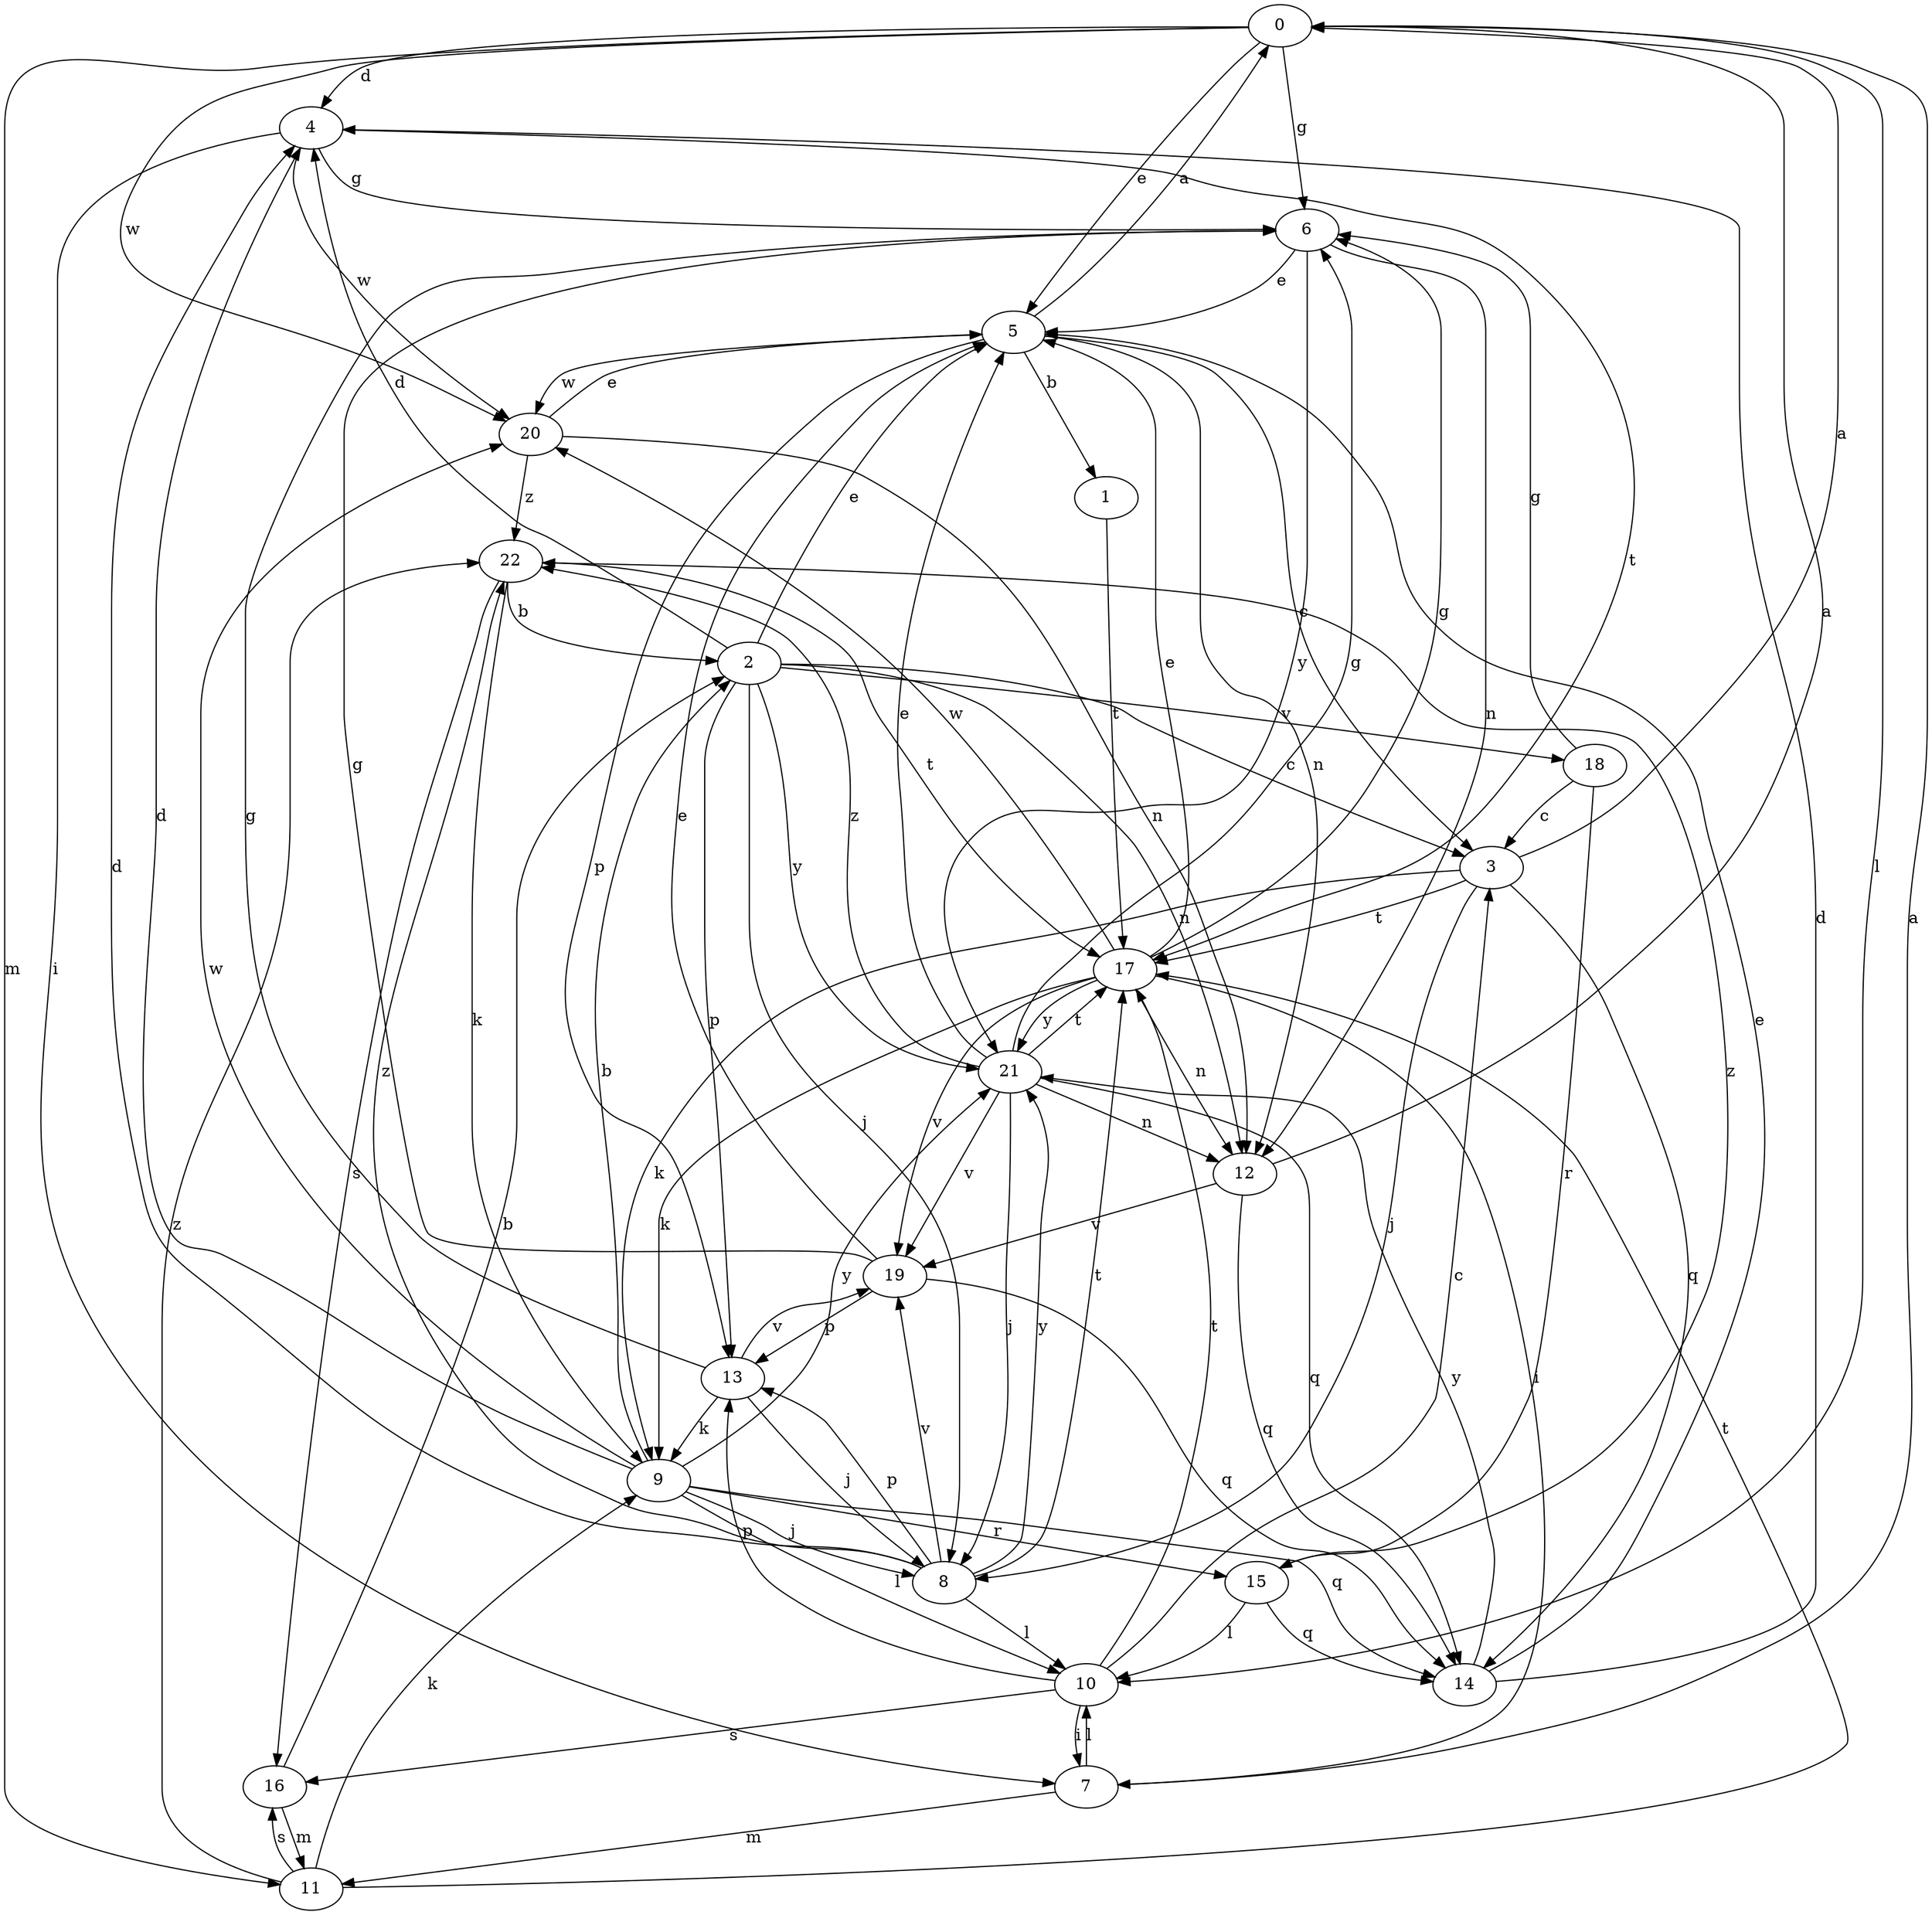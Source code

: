 strict digraph  {
0;
1;
2;
3;
4;
5;
6;
7;
8;
9;
10;
11;
12;
13;
14;
15;
16;
17;
18;
19;
20;
21;
22;
0 -> 4  [label=d];
0 -> 5  [label=e];
0 -> 6  [label=g];
0 -> 10  [label=l];
0 -> 11  [label=m];
0 -> 20  [label=w];
1 -> 17  [label=t];
2 -> 3  [label=c];
2 -> 4  [label=d];
2 -> 5  [label=e];
2 -> 8  [label=j];
2 -> 12  [label=n];
2 -> 13  [label=p];
2 -> 18  [label=v];
2 -> 21  [label=y];
3 -> 0  [label=a];
3 -> 8  [label=j];
3 -> 9  [label=k];
3 -> 14  [label=q];
3 -> 17  [label=t];
4 -> 6  [label=g];
4 -> 7  [label=i];
4 -> 17  [label=t];
4 -> 20  [label=w];
5 -> 0  [label=a];
5 -> 1  [label=b];
5 -> 3  [label=c];
5 -> 12  [label=n];
5 -> 13  [label=p];
5 -> 20  [label=w];
6 -> 5  [label=e];
6 -> 12  [label=n];
6 -> 21  [label=y];
7 -> 0  [label=a];
7 -> 10  [label=l];
7 -> 11  [label=m];
8 -> 4  [label=d];
8 -> 10  [label=l];
8 -> 13  [label=p];
8 -> 17  [label=t];
8 -> 19  [label=v];
8 -> 21  [label=y];
8 -> 22  [label=z];
9 -> 2  [label=b];
9 -> 4  [label=d];
9 -> 8  [label=j];
9 -> 10  [label=l];
9 -> 14  [label=q];
9 -> 15  [label=r];
9 -> 20  [label=w];
9 -> 21  [label=y];
10 -> 3  [label=c];
10 -> 7  [label=i];
10 -> 13  [label=p];
10 -> 16  [label=s];
10 -> 17  [label=t];
11 -> 9  [label=k];
11 -> 16  [label=s];
11 -> 17  [label=t];
11 -> 22  [label=z];
12 -> 0  [label=a];
12 -> 14  [label=q];
12 -> 19  [label=v];
13 -> 6  [label=g];
13 -> 8  [label=j];
13 -> 9  [label=k];
13 -> 19  [label=v];
14 -> 4  [label=d];
14 -> 5  [label=e];
14 -> 21  [label=y];
15 -> 10  [label=l];
15 -> 14  [label=q];
15 -> 22  [label=z];
16 -> 2  [label=b];
16 -> 11  [label=m];
17 -> 5  [label=e];
17 -> 6  [label=g];
17 -> 7  [label=i];
17 -> 9  [label=k];
17 -> 12  [label=n];
17 -> 19  [label=v];
17 -> 20  [label=w];
17 -> 21  [label=y];
18 -> 3  [label=c];
18 -> 6  [label=g];
18 -> 15  [label=r];
19 -> 5  [label=e];
19 -> 6  [label=g];
19 -> 13  [label=p];
19 -> 14  [label=q];
20 -> 5  [label=e];
20 -> 12  [label=n];
20 -> 22  [label=z];
21 -> 5  [label=e];
21 -> 6  [label=g];
21 -> 8  [label=j];
21 -> 12  [label=n];
21 -> 14  [label=q];
21 -> 17  [label=t];
21 -> 19  [label=v];
21 -> 22  [label=z];
22 -> 2  [label=b];
22 -> 9  [label=k];
22 -> 16  [label=s];
22 -> 17  [label=t];
}
